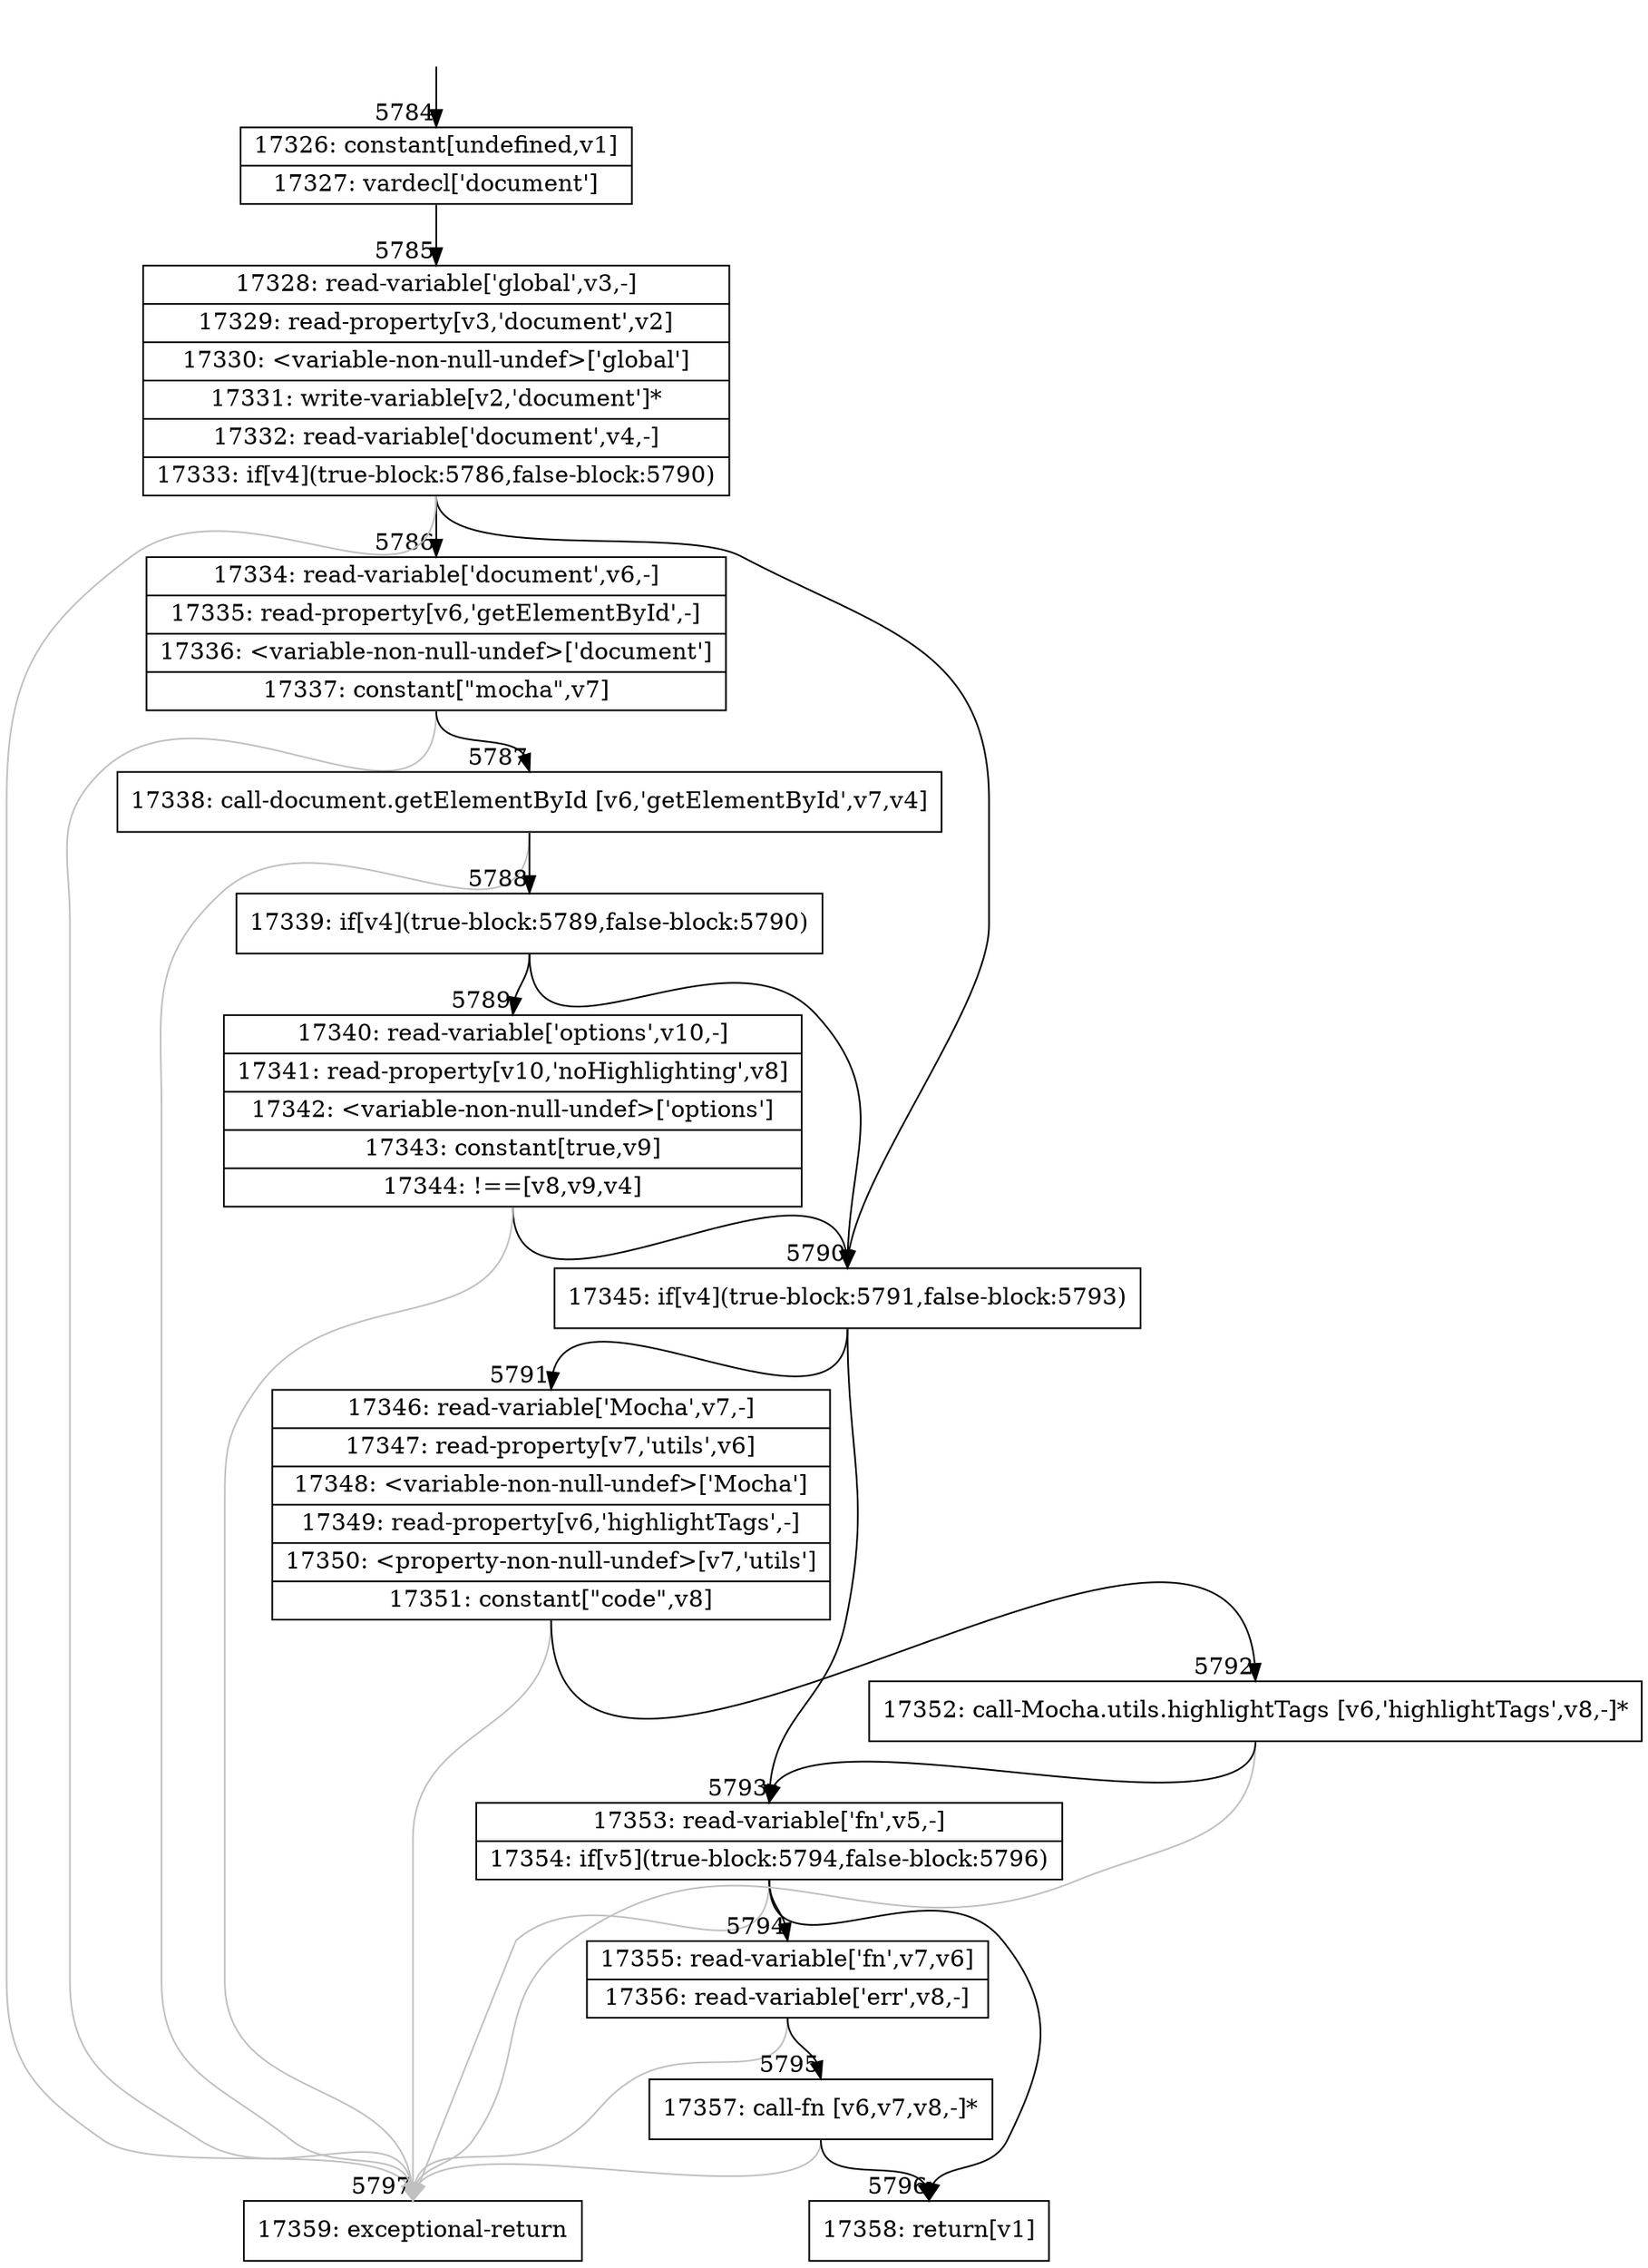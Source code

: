 digraph {
rankdir="TD"
BB_entry496[shape=none,label=""];
BB_entry496 -> BB5784 [tailport=s, headport=n, headlabel="    5784"]
BB5784 [shape=record label="{17326: constant[undefined,v1]|17327: vardecl['document']}" ] 
BB5784 -> BB5785 [tailport=s, headport=n, headlabel="      5785"]
BB5785 [shape=record label="{17328: read-variable['global',v3,-]|17329: read-property[v3,'document',v2]|17330: \<variable-non-null-undef\>['global']|17331: write-variable[v2,'document']*|17332: read-variable['document',v4,-]|17333: if[v4](true-block:5786,false-block:5790)}" ] 
BB5785 -> BB5790 [tailport=s, headport=n, headlabel="      5790"]
BB5785 -> BB5786 [tailport=s, headport=n, headlabel="      5786"]
BB5785 -> BB5797 [tailport=s, headport=n, color=gray, headlabel="      5797"]
BB5786 [shape=record label="{17334: read-variable['document',v6,-]|17335: read-property[v6,'getElementById',-]|17336: \<variable-non-null-undef\>['document']|17337: constant[\"mocha\",v7]}" ] 
BB5786 -> BB5787 [tailport=s, headport=n, headlabel="      5787"]
BB5786 -> BB5797 [tailport=s, headport=n, color=gray]
BB5787 [shape=record label="{17338: call-document.getElementById [v6,'getElementById',v7,v4]}" ] 
BB5787 -> BB5788 [tailport=s, headport=n, headlabel="      5788"]
BB5787 -> BB5797 [tailport=s, headport=n, color=gray]
BB5788 [shape=record label="{17339: if[v4](true-block:5789,false-block:5790)}" ] 
BB5788 -> BB5790 [tailport=s, headport=n]
BB5788 -> BB5789 [tailport=s, headport=n, headlabel="      5789"]
BB5789 [shape=record label="{17340: read-variable['options',v10,-]|17341: read-property[v10,'noHighlighting',v8]|17342: \<variable-non-null-undef\>['options']|17343: constant[true,v9]|17344: !==[v8,v9,v4]}" ] 
BB5789 -> BB5790 [tailport=s, headport=n]
BB5789 -> BB5797 [tailport=s, headport=n, color=gray]
BB5790 [shape=record label="{17345: if[v4](true-block:5791,false-block:5793)}" ] 
BB5790 -> BB5791 [tailport=s, headport=n, headlabel="      5791"]
BB5790 -> BB5793 [tailport=s, headport=n, headlabel="      5793"]
BB5791 [shape=record label="{17346: read-variable['Mocha',v7,-]|17347: read-property[v7,'utils',v6]|17348: \<variable-non-null-undef\>['Mocha']|17349: read-property[v6,'highlightTags',-]|17350: \<property-non-null-undef\>[v7,'utils']|17351: constant[\"code\",v8]}" ] 
BB5791 -> BB5792 [tailport=s, headport=n, headlabel="      5792"]
BB5791 -> BB5797 [tailport=s, headport=n, color=gray]
BB5792 [shape=record label="{17352: call-Mocha.utils.highlightTags [v6,'highlightTags',v8,-]*}" ] 
BB5792 -> BB5793 [tailport=s, headport=n]
BB5792 -> BB5797 [tailport=s, headport=n, color=gray]
BB5793 [shape=record label="{17353: read-variable['fn',v5,-]|17354: if[v5](true-block:5794,false-block:5796)}" ] 
BB5793 -> BB5794 [tailport=s, headport=n, headlabel="      5794"]
BB5793 -> BB5796 [tailport=s, headport=n, headlabel="      5796"]
BB5793 -> BB5797 [tailport=s, headport=n, color=gray]
BB5794 [shape=record label="{17355: read-variable['fn',v7,v6]|17356: read-variable['err',v8,-]}" ] 
BB5794 -> BB5795 [tailport=s, headport=n, headlabel="      5795"]
BB5794 -> BB5797 [tailport=s, headport=n, color=gray]
BB5795 [shape=record label="{17357: call-fn [v6,v7,v8,-]*}" ] 
BB5795 -> BB5796 [tailport=s, headport=n]
BB5795 -> BB5797 [tailport=s, headport=n, color=gray]
BB5796 [shape=record label="{17358: return[v1]}" ] 
BB5797 [shape=record label="{17359: exceptional-return}" ] 
//#$~ 6555
}
